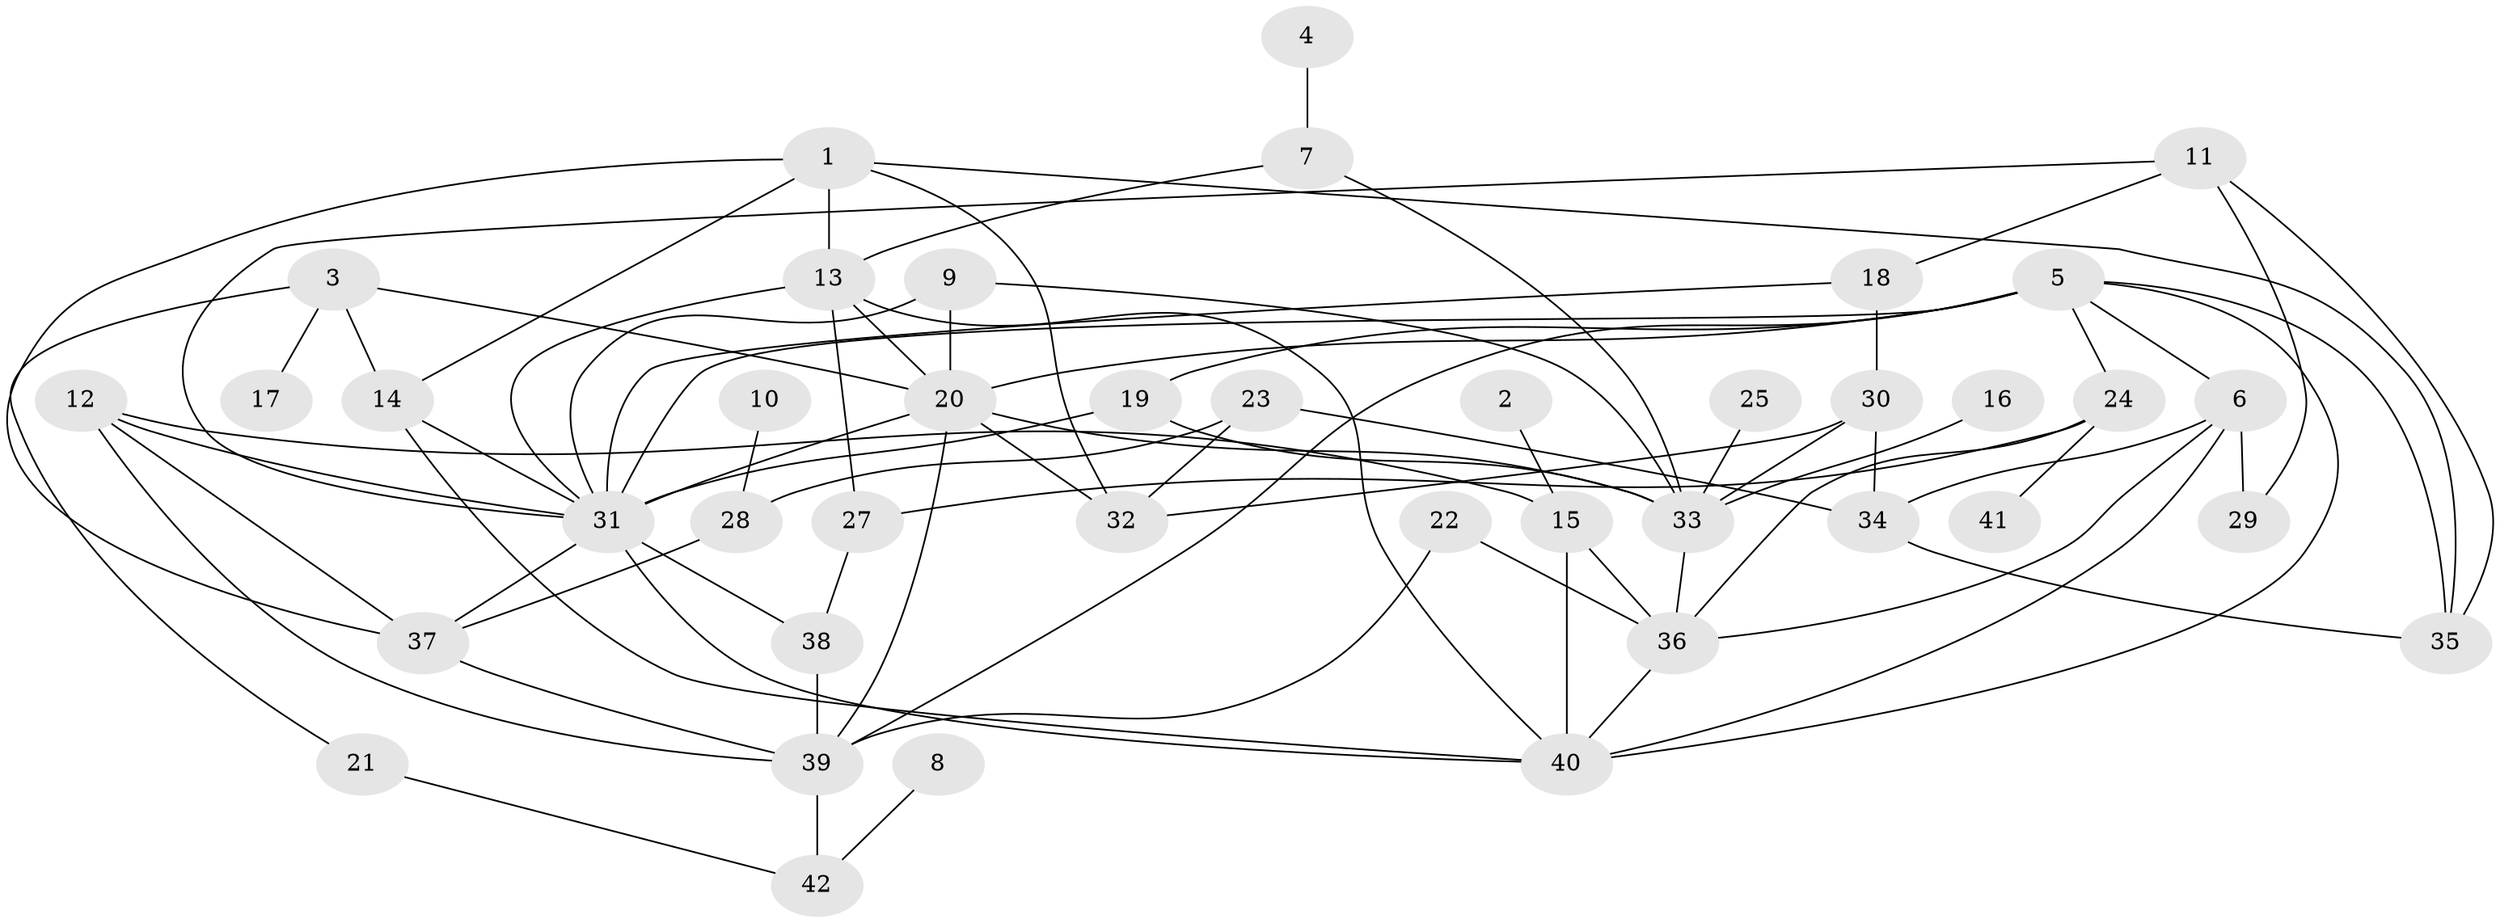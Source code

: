 // original degree distribution, {5: 0.08433734939759036, 3: 0.2891566265060241, 4: 0.1566265060240964, 2: 0.2289156626506024, 1: 0.1686746987951807, 6: 0.04819277108433735, 7: 0.012048192771084338, 0: 0.012048192771084338}
// Generated by graph-tools (version 1.1) at 2025/25/03/09/25 03:25:19]
// undirected, 41 vertices, 79 edges
graph export_dot {
graph [start="1"]
  node [color=gray90,style=filled];
  1;
  2;
  3;
  4;
  5;
  6;
  7;
  8;
  9;
  10;
  11;
  12;
  13;
  14;
  15;
  16;
  17;
  18;
  19;
  20;
  21;
  22;
  23;
  24;
  25;
  27;
  28;
  29;
  30;
  31;
  32;
  33;
  34;
  35;
  36;
  37;
  38;
  39;
  40;
  41;
  42;
  1 -- 13 [weight=1.0];
  1 -- 14 [weight=1.0];
  1 -- 32 [weight=1.0];
  1 -- 35 [weight=1.0];
  1 -- 37 [weight=1.0];
  2 -- 15 [weight=1.0];
  3 -- 14 [weight=1.0];
  3 -- 17 [weight=1.0];
  3 -- 20 [weight=1.0];
  3 -- 21 [weight=1.0];
  4 -- 7 [weight=1.0];
  5 -- 6 [weight=1.0];
  5 -- 19 [weight=1.0];
  5 -- 20 [weight=1.0];
  5 -- 24 [weight=1.0];
  5 -- 31 [weight=1.0];
  5 -- 35 [weight=1.0];
  5 -- 39 [weight=1.0];
  5 -- 40 [weight=1.0];
  6 -- 29 [weight=1.0];
  6 -- 34 [weight=1.0];
  6 -- 36 [weight=1.0];
  6 -- 40 [weight=1.0];
  7 -- 13 [weight=1.0];
  7 -- 33 [weight=1.0];
  8 -- 42 [weight=1.0];
  9 -- 20 [weight=1.0];
  9 -- 31 [weight=1.0];
  9 -- 33 [weight=1.0];
  10 -- 28 [weight=1.0];
  11 -- 18 [weight=1.0];
  11 -- 29 [weight=1.0];
  11 -- 31 [weight=1.0];
  11 -- 35 [weight=1.0];
  12 -- 15 [weight=1.0];
  12 -- 31 [weight=1.0];
  12 -- 37 [weight=1.0];
  12 -- 39 [weight=1.0];
  13 -- 20 [weight=2.0];
  13 -- 27 [weight=1.0];
  13 -- 31 [weight=1.0];
  13 -- 40 [weight=1.0];
  14 -- 31 [weight=1.0];
  14 -- 40 [weight=1.0];
  15 -- 36 [weight=1.0];
  15 -- 40 [weight=1.0];
  16 -- 33 [weight=1.0];
  18 -- 30 [weight=1.0];
  18 -- 31 [weight=1.0];
  19 -- 31 [weight=1.0];
  19 -- 33 [weight=1.0];
  20 -- 31 [weight=1.0];
  20 -- 32 [weight=1.0];
  20 -- 33 [weight=1.0];
  20 -- 39 [weight=1.0];
  21 -- 42 [weight=1.0];
  22 -- 36 [weight=1.0];
  22 -- 39 [weight=1.0];
  23 -- 28 [weight=1.0];
  23 -- 32 [weight=1.0];
  23 -- 34 [weight=1.0];
  24 -- 27 [weight=1.0];
  24 -- 36 [weight=1.0];
  24 -- 41 [weight=1.0];
  25 -- 33 [weight=1.0];
  27 -- 38 [weight=1.0];
  28 -- 37 [weight=1.0];
  30 -- 32 [weight=1.0];
  30 -- 33 [weight=1.0];
  30 -- 34 [weight=1.0];
  31 -- 37 [weight=1.0];
  31 -- 38 [weight=1.0];
  31 -- 40 [weight=1.0];
  33 -- 36 [weight=1.0];
  34 -- 35 [weight=1.0];
  36 -- 40 [weight=1.0];
  37 -- 39 [weight=1.0];
  38 -- 39 [weight=1.0];
  39 -- 42 [weight=1.0];
}
